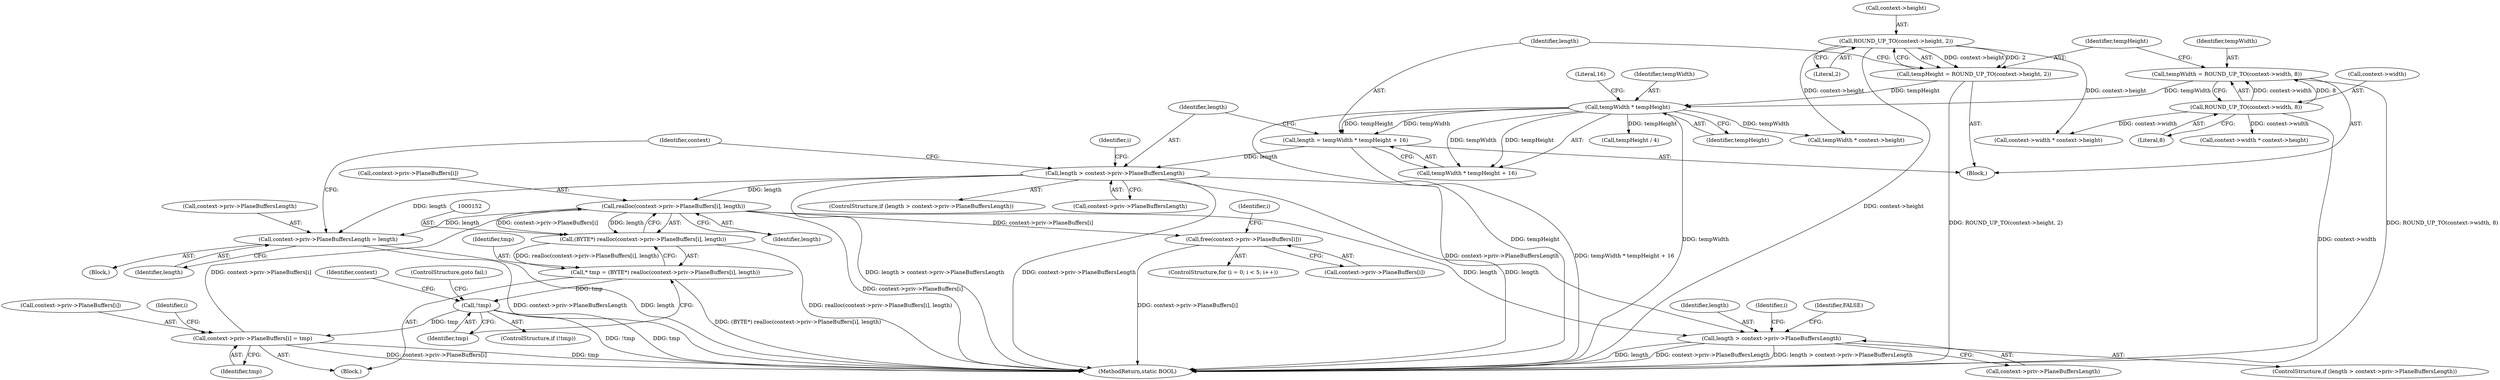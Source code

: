 digraph "0_FreeRDP_d1112c279bd1a327e8e4d0b5f371458bf2579659_3@integer" {
"1000122" [label="(Call,length = tempWidth * tempHeight + 16)"];
"1000125" [label="(Call,tempWidth * tempHeight)"];
"1000108" [label="(Call,tempWidth = ROUND_UP_TO(context->width, 8))"];
"1000110" [label="(Call,ROUND_UP_TO(context->width, 8))"];
"1000115" [label="(Call,tempHeight = ROUND_UP_TO(context->height, 2))"];
"1000117" [label="(Call,ROUND_UP_TO(context->height, 2))"];
"1000130" [label="(Call,length > context->priv->PlaneBuffersLength)"];
"1000153" [label="(Call,realloc(context->priv->PlaneBuffers[i], length))"];
"1000151" [label="(Call,(BYTE*) realloc(context->priv->PlaneBuffers[i], length))"];
"1000149" [label="(Call,* tmp = (BYTE*) realloc(context->priv->PlaneBuffers[i], length))"];
"1000163" [label="(Call,!tmp)"];
"1000166" [label="(Call,context->priv->PlaneBuffers[i] = tmp)"];
"1000175" [label="(Call,context->priv->PlaneBuffersLength = length)"];
"1000291" [label="(Call,length > context->priv->PlaneBuffersLength)"];
"1000308" [label="(Call,free(context->priv->PlaneBuffers[i]))"];
"1000116" [label="(Identifier,tempHeight)"];
"1000161" [label="(Identifier,length)"];
"1000124" [label="(Call,tempWidth * tempHeight + 16)"];
"1000299" [label="(ControlStructure,for (i = 0; i < 5; i++))"];
"1000241" [label="(Call,context->width * context->height)"];
"1000226" [label="(Call,context->width * context->height)"];
"1000114" [label="(Literal,8)"];
"1000128" [label="(Literal,16)"];
"1000137" [label="(Block,)"];
"1000291" [label="(Call,length > context->priv->PlaneBuffersLength)"];
"1000150" [label="(Identifier,tmp)"];
"1000118" [label="(Call,context->height)"];
"1000123" [label="(Identifier,length)"];
"1000184" [label="(Identifier,context)"];
"1000309" [label="(Call,context->priv->PlaneBuffers[i])"];
"1000125" [label="(Call,tempWidth * tempHeight)"];
"1000166" [label="(Call,context->priv->PlaneBuffers[i] = tmp)"];
"1000115" [label="(Call,tempHeight = ROUND_UP_TO(context->height, 2))"];
"1000164" [label="(Identifier,tmp)"];
"1000174" [label="(Identifier,tmp)"];
"1000140" [label="(Identifier,i)"];
"1000292" [label="(Identifier,length)"];
"1000110" [label="(Call,ROUND_UP_TO(context->width, 8))"];
"1000162" [label="(ControlStructure,if (!tmp))"];
"1000129" [label="(ControlStructure,if (length > context->priv->PlaneBuffersLength))"];
"1000108" [label="(Call,tempWidth = ROUND_UP_TO(context->width, 8))"];
"1000127" [label="(Identifier,tempHeight)"];
"1000126" [label="(Identifier,tempWidth)"];
"1000130" [label="(Call,length > context->priv->PlaneBuffersLength)"];
"1000117" [label="(Call,ROUND_UP_TO(context->height, 2))"];
"1000318" [label="(MethodReturn,static BOOL)"];
"1000176" [label="(Call,context->priv->PlaneBuffersLength)"];
"1000301" [label="(Identifier,i)"];
"1000170" [label="(Identifier,context)"];
"1000103" [label="(Block,)"];
"1000146" [label="(Identifier,i)"];
"1000121" [label="(Literal,2)"];
"1000290" [label="(ControlStructure,if (length > context->priv->PlaneBuffersLength))"];
"1000111" [label="(Call,context->width)"];
"1000206" [label="(Call,tempHeight / 4)"];
"1000175" [label="(Call,context->priv->PlaneBuffersLength = length)"];
"1000149" [label="(Call,* tmp = (BYTE*) realloc(context->priv->PlaneBuffers[i], length))"];
"1000153" [label="(Call,realloc(context->priv->PlaneBuffers[i], length))"];
"1000163" [label="(Call,!tmp)"];
"1000109" [label="(Identifier,tempWidth)"];
"1000132" [label="(Call,context->priv->PlaneBuffersLength)"];
"1000293" [label="(Call,context->priv->PlaneBuffersLength)"];
"1000154" [label="(Call,context->priv->PlaneBuffers[i])"];
"1000122" [label="(Call,length = tempWidth * tempHeight + 16)"];
"1000317" [label="(Identifier,FALSE)"];
"1000308" [label="(Call,free(context->priv->PlaneBuffers[i]))"];
"1000147" [label="(Block,)"];
"1000307" [label="(Identifier,i)"];
"1000193" [label="(Call,tempWidth * context->height)"];
"1000131" [label="(Identifier,length)"];
"1000167" [label="(Call,context->priv->PlaneBuffers[i])"];
"1000181" [label="(Identifier,length)"];
"1000151" [label="(Call,(BYTE*) realloc(context->priv->PlaneBuffers[i], length))"];
"1000165" [label="(ControlStructure,goto fail;)"];
"1000122" -> "1000103"  [label="AST: "];
"1000122" -> "1000124"  [label="CFG: "];
"1000123" -> "1000122"  [label="AST: "];
"1000124" -> "1000122"  [label="AST: "];
"1000131" -> "1000122"  [label="CFG: "];
"1000122" -> "1000318"  [label="DDG: tempWidth * tempHeight + 16"];
"1000125" -> "1000122"  [label="DDG: tempWidth"];
"1000125" -> "1000122"  [label="DDG: tempHeight"];
"1000122" -> "1000130"  [label="DDG: length"];
"1000125" -> "1000124"  [label="AST: "];
"1000125" -> "1000127"  [label="CFG: "];
"1000126" -> "1000125"  [label="AST: "];
"1000127" -> "1000125"  [label="AST: "];
"1000128" -> "1000125"  [label="CFG: "];
"1000125" -> "1000318"  [label="DDG: tempWidth"];
"1000125" -> "1000318"  [label="DDG: tempHeight"];
"1000125" -> "1000124"  [label="DDG: tempWidth"];
"1000125" -> "1000124"  [label="DDG: tempHeight"];
"1000108" -> "1000125"  [label="DDG: tempWidth"];
"1000115" -> "1000125"  [label="DDG: tempHeight"];
"1000125" -> "1000193"  [label="DDG: tempWidth"];
"1000125" -> "1000206"  [label="DDG: tempHeight"];
"1000108" -> "1000103"  [label="AST: "];
"1000108" -> "1000110"  [label="CFG: "];
"1000109" -> "1000108"  [label="AST: "];
"1000110" -> "1000108"  [label="AST: "];
"1000116" -> "1000108"  [label="CFG: "];
"1000108" -> "1000318"  [label="DDG: ROUND_UP_TO(context->width, 8)"];
"1000110" -> "1000108"  [label="DDG: context->width"];
"1000110" -> "1000108"  [label="DDG: 8"];
"1000110" -> "1000114"  [label="CFG: "];
"1000111" -> "1000110"  [label="AST: "];
"1000114" -> "1000110"  [label="AST: "];
"1000110" -> "1000318"  [label="DDG: context->width"];
"1000110" -> "1000226"  [label="DDG: context->width"];
"1000110" -> "1000241"  [label="DDG: context->width"];
"1000115" -> "1000103"  [label="AST: "];
"1000115" -> "1000117"  [label="CFG: "];
"1000116" -> "1000115"  [label="AST: "];
"1000117" -> "1000115"  [label="AST: "];
"1000123" -> "1000115"  [label="CFG: "];
"1000115" -> "1000318"  [label="DDG: ROUND_UP_TO(context->height, 2)"];
"1000117" -> "1000115"  [label="DDG: context->height"];
"1000117" -> "1000115"  [label="DDG: 2"];
"1000117" -> "1000121"  [label="CFG: "];
"1000118" -> "1000117"  [label="AST: "];
"1000121" -> "1000117"  [label="AST: "];
"1000117" -> "1000318"  [label="DDG: context->height"];
"1000117" -> "1000193"  [label="DDG: context->height"];
"1000117" -> "1000241"  [label="DDG: context->height"];
"1000130" -> "1000129"  [label="AST: "];
"1000130" -> "1000132"  [label="CFG: "];
"1000131" -> "1000130"  [label="AST: "];
"1000132" -> "1000130"  [label="AST: "];
"1000140" -> "1000130"  [label="CFG: "];
"1000184" -> "1000130"  [label="CFG: "];
"1000130" -> "1000318"  [label="DDG: length > context->priv->PlaneBuffersLength"];
"1000130" -> "1000318"  [label="DDG: context->priv->PlaneBuffersLength"];
"1000130" -> "1000318"  [label="DDG: length"];
"1000130" -> "1000153"  [label="DDG: length"];
"1000130" -> "1000175"  [label="DDG: length"];
"1000130" -> "1000291"  [label="DDG: context->priv->PlaneBuffersLength"];
"1000153" -> "1000151"  [label="AST: "];
"1000153" -> "1000161"  [label="CFG: "];
"1000154" -> "1000153"  [label="AST: "];
"1000161" -> "1000153"  [label="AST: "];
"1000151" -> "1000153"  [label="CFG: "];
"1000153" -> "1000318"  [label="DDG: context->priv->PlaneBuffers[i]"];
"1000153" -> "1000151"  [label="DDG: context->priv->PlaneBuffers[i]"];
"1000153" -> "1000151"  [label="DDG: length"];
"1000166" -> "1000153"  [label="DDG: context->priv->PlaneBuffers[i]"];
"1000153" -> "1000175"  [label="DDG: length"];
"1000153" -> "1000291"  [label="DDG: length"];
"1000153" -> "1000308"  [label="DDG: context->priv->PlaneBuffers[i]"];
"1000151" -> "1000149"  [label="AST: "];
"1000152" -> "1000151"  [label="AST: "];
"1000149" -> "1000151"  [label="CFG: "];
"1000151" -> "1000318"  [label="DDG: realloc(context->priv->PlaneBuffers[i], length)"];
"1000151" -> "1000149"  [label="DDG: realloc(context->priv->PlaneBuffers[i], length)"];
"1000149" -> "1000147"  [label="AST: "];
"1000150" -> "1000149"  [label="AST: "];
"1000164" -> "1000149"  [label="CFG: "];
"1000149" -> "1000318"  [label="DDG: (BYTE*) realloc(context->priv->PlaneBuffers[i], length)"];
"1000149" -> "1000163"  [label="DDG: tmp"];
"1000163" -> "1000162"  [label="AST: "];
"1000163" -> "1000164"  [label="CFG: "];
"1000164" -> "1000163"  [label="AST: "];
"1000165" -> "1000163"  [label="CFG: "];
"1000170" -> "1000163"  [label="CFG: "];
"1000163" -> "1000318"  [label="DDG: tmp"];
"1000163" -> "1000318"  [label="DDG: !tmp"];
"1000163" -> "1000166"  [label="DDG: tmp"];
"1000166" -> "1000147"  [label="AST: "];
"1000166" -> "1000174"  [label="CFG: "];
"1000167" -> "1000166"  [label="AST: "];
"1000174" -> "1000166"  [label="AST: "];
"1000146" -> "1000166"  [label="CFG: "];
"1000166" -> "1000318"  [label="DDG: context->priv->PlaneBuffers[i]"];
"1000166" -> "1000318"  [label="DDG: tmp"];
"1000175" -> "1000137"  [label="AST: "];
"1000175" -> "1000181"  [label="CFG: "];
"1000176" -> "1000175"  [label="AST: "];
"1000181" -> "1000175"  [label="AST: "];
"1000184" -> "1000175"  [label="CFG: "];
"1000175" -> "1000318"  [label="DDG: length"];
"1000175" -> "1000318"  [label="DDG: context->priv->PlaneBuffersLength"];
"1000291" -> "1000290"  [label="AST: "];
"1000291" -> "1000293"  [label="CFG: "];
"1000292" -> "1000291"  [label="AST: "];
"1000293" -> "1000291"  [label="AST: "];
"1000301" -> "1000291"  [label="CFG: "];
"1000317" -> "1000291"  [label="CFG: "];
"1000291" -> "1000318"  [label="DDG: length > context->priv->PlaneBuffersLength"];
"1000291" -> "1000318"  [label="DDG: length"];
"1000291" -> "1000318"  [label="DDG: context->priv->PlaneBuffersLength"];
"1000308" -> "1000299"  [label="AST: "];
"1000308" -> "1000309"  [label="CFG: "];
"1000309" -> "1000308"  [label="AST: "];
"1000307" -> "1000308"  [label="CFG: "];
"1000308" -> "1000318"  [label="DDG: context->priv->PlaneBuffers[i]"];
}
